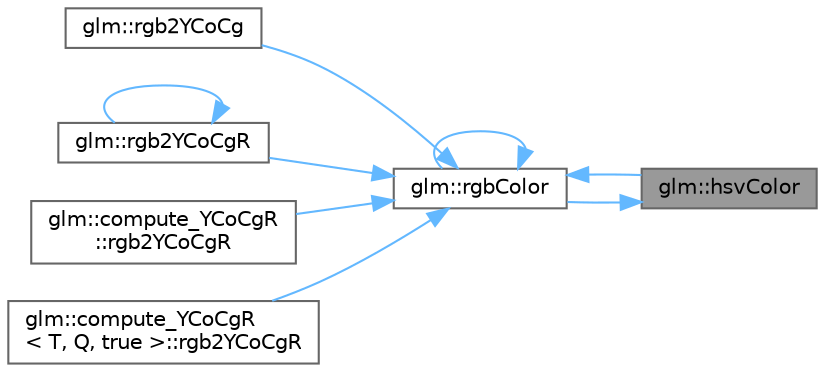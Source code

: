 digraph "glm::hsvColor"
{
 // LATEX_PDF_SIZE
  bgcolor="transparent";
  edge [fontname=Helvetica,fontsize=10,labelfontname=Helvetica,labelfontsize=10];
  node [fontname=Helvetica,fontsize=10,shape=box,height=0.2,width=0.4];
  rankdir="RL";
  Node1 [id="Node000001",label="glm::hsvColor",height=0.2,width=0.4,color="gray40", fillcolor="grey60", style="filled", fontcolor="black",tooltip=" "];
  Node1 -> Node2 [id="edge17_Node000001_Node000002",dir="back",color="steelblue1",style="solid",tooltip=" "];
  Node2 [id="Node000002",label="glm::rgbColor",height=0.2,width=0.4,color="grey40", fillcolor="white", style="filled",URL="$group__gtx__color__space.html#ga4f9e373913d733dce0807df389f7d2b0",tooltip=" "];
  Node2 -> Node1 [id="edge18_Node000002_Node000001",dir="back",color="steelblue1",style="solid",tooltip=" "];
  Node2 -> Node3 [id="edge19_Node000002_Node000003",dir="back",color="steelblue1",style="solid",tooltip=" "];
  Node3 [id="Node000003",label="glm::rgb2YCoCg",height=0.2,width=0.4,color="grey40", fillcolor="white", style="filled",URL="$group__gtx__color__space___y_co_cg.html#ga3a3c1f86c4a1a69a37691bd25756e78a",tooltip=" "];
  Node2 -> Node4 [id="edge20_Node000002_Node000004",dir="back",color="steelblue1",style="solid",tooltip=" "];
  Node4 [id="Node000004",label="glm::rgb2YCoCgR",height=0.2,width=0.4,color="grey40", fillcolor="white", style="filled",URL="$group__gtx__color__space___y_co_cg.html#ga07fbe87de445c16b1cd6f237bfc1afda",tooltip=" "];
  Node4 -> Node4 [id="edge21_Node000004_Node000004",dir="back",color="steelblue1",style="solid",tooltip=" "];
  Node2 -> Node5 [id="edge22_Node000002_Node000005",dir="back",color="steelblue1",style="solid",tooltip=" "];
  Node5 [id="Node000005",label="glm::compute_YCoCgR\l::rgb2YCoCgR",height=0.2,width=0.4,color="grey40", fillcolor="white", style="filled",URL="$classglm_1_1compute___y_co_cg_r.html#a89aaa37f12efc674626e6ff6349e5294",tooltip=" "];
  Node2 -> Node6 [id="edge23_Node000002_Node000006",dir="back",color="steelblue1",style="solid",tooltip=" "];
  Node6 [id="Node000006",label="glm::compute_YCoCgR\l\< T, Q, true \>::rgb2YCoCgR",height=0.2,width=0.4,color="grey40", fillcolor="white", style="filled",URL="$classglm_1_1compute___y_co_cg_r_3_01_t_00_01_q_00_01true_01_4.html#ab9c1887c48be527fd8815ac9cb07d025",tooltip=" "];
  Node2 -> Node2 [id="edge24_Node000002_Node000002",dir="back",color="steelblue1",style="solid",tooltip=" "];
}

